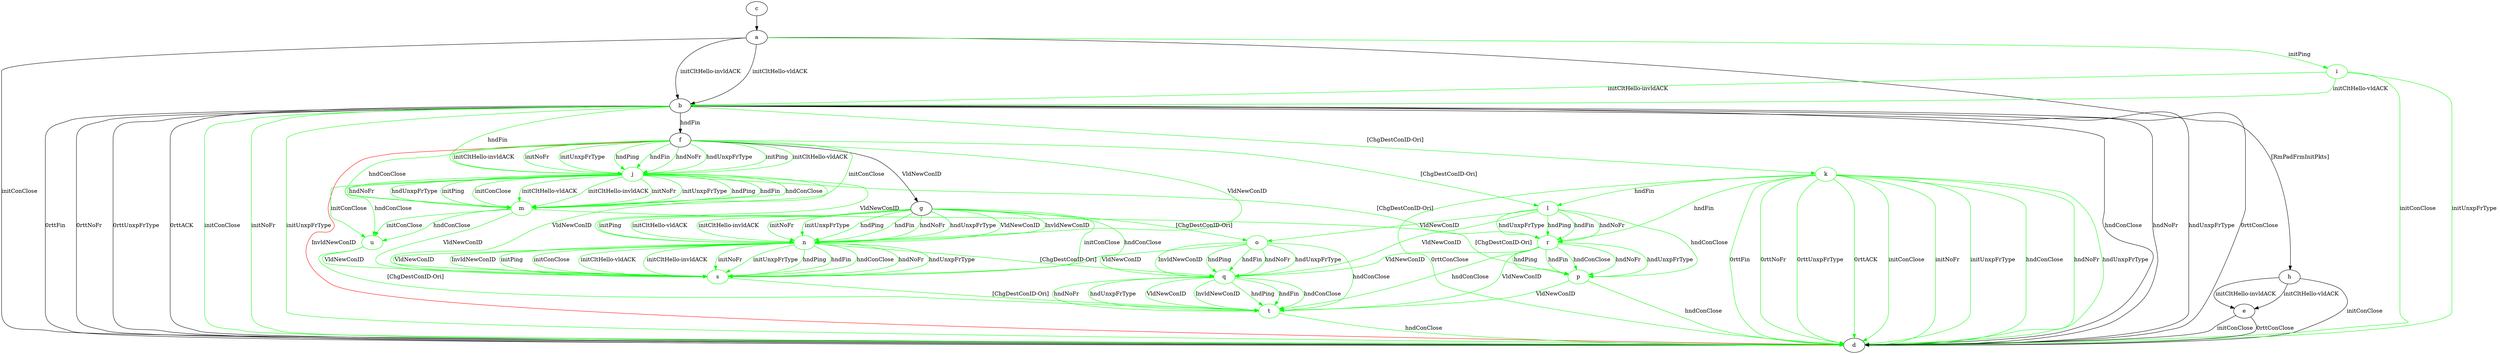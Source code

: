 digraph "" {
	a -> b	[key=0,
		label="initCltHello-vldACK "];
	a -> b	[key=1,
		label="initCltHello-invldACK "];
	a -> d	[key=0,
		label="initConClose "];
	a -> h	[key=0,
		label="[RmPadFrmInitPkts] "];
	i	[color=green];
	a -> i	[key=0,
		color=green,
		label="initPing "];
	b -> d	[key=0,
		label="hndConClose "];
	b -> d	[key=1,
		label="hndNoFr "];
	b -> d	[key=2,
		label="hndUnxpFrType "];
	b -> d	[key=3,
		label="0rttConClose "];
	b -> d	[key=4,
		label="0rttFin "];
	b -> d	[key=5,
		label="0rttNoFr "];
	b -> d	[key=6,
		label="0rttUnxpFrType "];
	b -> d	[key=7,
		label="0rttACK "];
	b -> d	[key=8,
		color=green,
		label="initConClose "];
	b -> d	[key=9,
		color=green,
		label="initNoFr "];
	b -> d	[key=10,
		color=green,
		label="initUnxpFrType "];
	b -> f	[key=0,
		label="hndFin "];
	j	[color=green];
	b -> j	[key=0,
		color=green,
		label="hndFin "];
	k	[color=green];
	b -> k	[key=0,
		color=green,
		label="[ChgDestConID-Ori] "];
	c -> a	[key=0];
	e -> d	[key=0,
		label="initConClose "];
	e -> d	[key=1,
		label="0rttConClose "];
	f -> d	[key=0,
		color=red,
		label="InvldNewConID "];
	f -> g	[key=0,
		label="VldNewConID "];
	f -> j	[key=0,
		color=green,
		label="initPing "];
	f -> j	[key=1,
		color=green,
		label="initCltHello-vldACK "];
	f -> j	[key=2,
		color=green,
		label="initCltHello-invldACK "];
	f -> j	[key=3,
		color=green,
		label="initNoFr "];
	f -> j	[key=4,
		color=green,
		label="initUnxpFrType "];
	f -> j	[key=5,
		color=green,
		label="hndPing "];
	f -> j	[key=6,
		color=green,
		label="hndFin "];
	f -> j	[key=7,
		color=green,
		label="hndNoFr "];
	f -> j	[key=8,
		color=green,
		label="hndUnxpFrType "];
	l	[color=green];
	f -> l	[key=0,
		color=green,
		label="[ChgDestConID-Ori] "];
	m	[color=green];
	f -> m	[key=0,
		color=green,
		label="initConClose "];
	f -> m	[key=1,
		color=green,
		label="hndConClose "];
	n	[color=green];
	f -> n	[key=0,
		color=green,
		label="VldNewConID "];
	g -> n	[key=0,
		color=green,
		label="initPing "];
	g -> n	[key=1,
		color=green,
		label="initCltHello-vldACK "];
	g -> n	[key=2,
		color=green,
		label="initCltHello-invldACK "];
	g -> n	[key=3,
		color=green,
		label="initNoFr "];
	g -> n	[key=4,
		color=green,
		label="initUnxpFrType "];
	g -> n	[key=5,
		color=green,
		label="hndPing "];
	g -> n	[key=6,
		color=green,
		label="hndFin "];
	g -> n	[key=7,
		color=green,
		label="hndNoFr "];
	g -> n	[key=8,
		color=green,
		label="hndUnxpFrType "];
	g -> n	[key=9,
		color=green,
		label="VldNewConID "];
	g -> n	[key=10,
		color=green,
		label="InvldNewConID "];
	o	[color=green];
	g -> o	[key=0,
		color=green,
		label="[ChgDestConID-Ori] "];
	s	[color=green];
	g -> s	[key=0,
		color=green,
		label="initConClose "];
	g -> s	[key=1,
		color=green,
		label="hndConClose "];
	h -> d	[key=0,
		label="initConClose "];
	h -> e	[key=0,
		label="initCltHello-vldACK "];
	h -> e	[key=1,
		label="initCltHello-invldACK "];
	i -> b	[key=0,
		color=green,
		label="initCltHello-vldACK "];
	i -> b	[key=1,
		color=green,
		label="initCltHello-invldACK "];
	i -> d	[key=0,
		color=green,
		label="initConClose "];
	i -> d	[key=1,
		color=green,
		label="initUnxpFrType "];
	j -> m	[key=0,
		color=green,
		label="initPing "];
	j -> m	[key=1,
		color=green,
		label="initConClose "];
	j -> m	[key=2,
		color=green,
		label="initCltHello-vldACK "];
	j -> m	[key=3,
		color=green,
		label="initCltHello-invldACK "];
	j -> m	[key=4,
		color=green,
		label="initNoFr "];
	j -> m	[key=5,
		color=green,
		label="initUnxpFrType "];
	j -> m	[key=6,
		color=green,
		label="hndPing "];
	j -> m	[key=7,
		color=green,
		label="hndFin "];
	j -> m	[key=8,
		color=green,
		label="hndConClose "];
	j -> m	[key=9,
		color=green,
		label="hndNoFr "];
	j -> m	[key=10,
		color=green,
		label="hndUnxpFrType "];
	j -> n	[key=0,
		color=green,
		label="VldNewConID "];
	r	[color=green];
	j -> r	[key=0,
		color=green,
		label="[ChgDestConID-Ori] "];
	j -> s	[key=0,
		color=green,
		label="VldNewConID "];
	u	[color=green];
	j -> u	[key=0,
		color=green,
		label="initConClose "];
	j -> u	[key=1,
		color=green,
		label="hndConClose "];
	k -> d	[key=0,
		color=green,
		label="initConClose "];
	k -> d	[key=1,
		color=green,
		label="initNoFr "];
	k -> d	[key=2,
		color=green,
		label="initUnxpFrType "];
	k -> d	[key=3,
		color=green,
		label="hndConClose "];
	k -> d	[key=4,
		color=green,
		label="hndNoFr "];
	k -> d	[key=5,
		color=green,
		label="hndUnxpFrType "];
	k -> d	[key=6,
		color=green,
		label="0rttConClose "];
	k -> d	[key=7,
		color=green,
		label="0rttFin "];
	k -> d	[key=8,
		color=green,
		label="0rttNoFr "];
	k -> d	[key=9,
		color=green,
		label="0rttUnxpFrType "];
	k -> d	[key=10,
		color=green,
		label="0rttACK "];
	k -> l	[key=0,
		color=green,
		label="hndFin "];
	k -> r	[key=0,
		color=green,
		label="hndFin "];
	l -> o	[key=0,
		color=green,
		label="VldNewConID "];
	p	[color=green];
	l -> p	[key=0,
		color=green,
		label="hndConClose "];
	q	[color=green];
	l -> q	[key=0,
		color=green,
		label="VldNewConID "];
	l -> r	[key=0,
		color=green,
		label="hndPing "];
	l -> r	[key=1,
		color=green,
		label="hndFin "];
	l -> r	[key=2,
		color=green,
		label="hndNoFr "];
	l -> r	[key=3,
		color=green,
		label="hndUnxpFrType "];
	m -> p	[key=0,
		color=green,
		label="[ChgDestConID-Ori] "];
	m -> s	[key=0,
		color=green,
		label="VldNewConID "];
	m -> u	[key=0,
		color=green,
		label="initConClose "];
	m -> u	[key=1,
		color=green,
		label="hndConClose "];
	n -> q	[key=0,
		color=green,
		label="[ChgDestConID-Ori] "];
	n -> s	[key=0,
		color=green,
		label="initPing "];
	n -> s	[key=1,
		color=green,
		label="initConClose "];
	n -> s	[key=2,
		color=green,
		label="initCltHello-vldACK "];
	n -> s	[key=3,
		color=green,
		label="initCltHello-invldACK "];
	n -> s	[key=4,
		color=green,
		label="initNoFr "];
	n -> s	[key=5,
		color=green,
		label="initUnxpFrType "];
	n -> s	[key=6,
		color=green,
		label="hndPing "];
	n -> s	[key=7,
		color=green,
		label="hndFin "];
	n -> s	[key=8,
		color=green,
		label="hndConClose "];
	n -> s	[key=9,
		color=green,
		label="hndNoFr "];
	n -> s	[key=10,
		color=green,
		label="hndUnxpFrType "];
	n -> s	[key=11,
		color=green,
		label="VldNewConID "];
	n -> s	[key=12,
		color=green,
		label="InvldNewConID "];
	o -> q	[key=0,
		color=green,
		label="hndPing "];
	o -> q	[key=1,
		color=green,
		label="hndFin "];
	o -> q	[key=2,
		color=green,
		label="hndNoFr "];
	o -> q	[key=3,
		color=green,
		label="hndUnxpFrType "];
	o -> q	[key=4,
		color=green,
		label="VldNewConID "];
	o -> q	[key=5,
		color=green,
		label="InvldNewConID "];
	t	[color=green];
	o -> t	[key=0,
		color=green,
		label="hndConClose "];
	p -> d	[key=0,
		color=green,
		label="hndConClose "];
	p -> t	[key=0,
		color=green,
		label="VldNewConID "];
	q -> t	[key=0,
		color=green,
		label="hndPing "];
	q -> t	[key=1,
		color=green,
		label="hndFin "];
	q -> t	[key=2,
		color=green,
		label="hndConClose "];
	q -> t	[key=3,
		color=green,
		label="hndNoFr "];
	q -> t	[key=4,
		color=green,
		label="hndUnxpFrType "];
	q -> t	[key=5,
		color=green,
		label="VldNewConID "];
	q -> t	[key=6,
		color=green,
		label="InvldNewConID "];
	r -> p	[key=0,
		color=green,
		label="hndPing "];
	r -> p	[key=1,
		color=green,
		label="hndFin "];
	r -> p	[key=2,
		color=green,
		label="hndConClose "];
	r -> p	[key=3,
		color=green,
		label="hndNoFr "];
	r -> p	[key=4,
		color=green,
		label="hndUnxpFrType "];
	r -> q	[key=0,
		color=green,
		label="VldNewConID "];
	r -> t	[key=0,
		color=green,
		label="hndConClose "];
	r -> t	[key=1,
		color=green,
		label="VldNewConID "];
	s -> t	[key=0,
		color=green,
		label="[ChgDestConID-Ori] "];
	t -> d	[key=0,
		color=green,
		label="hndConClose "];
	u -> s	[key=0,
		color=green,
		label="VldNewConID "];
	u -> t	[key=0,
		color=green,
		label="[ChgDestConID-Ori] "];
}
